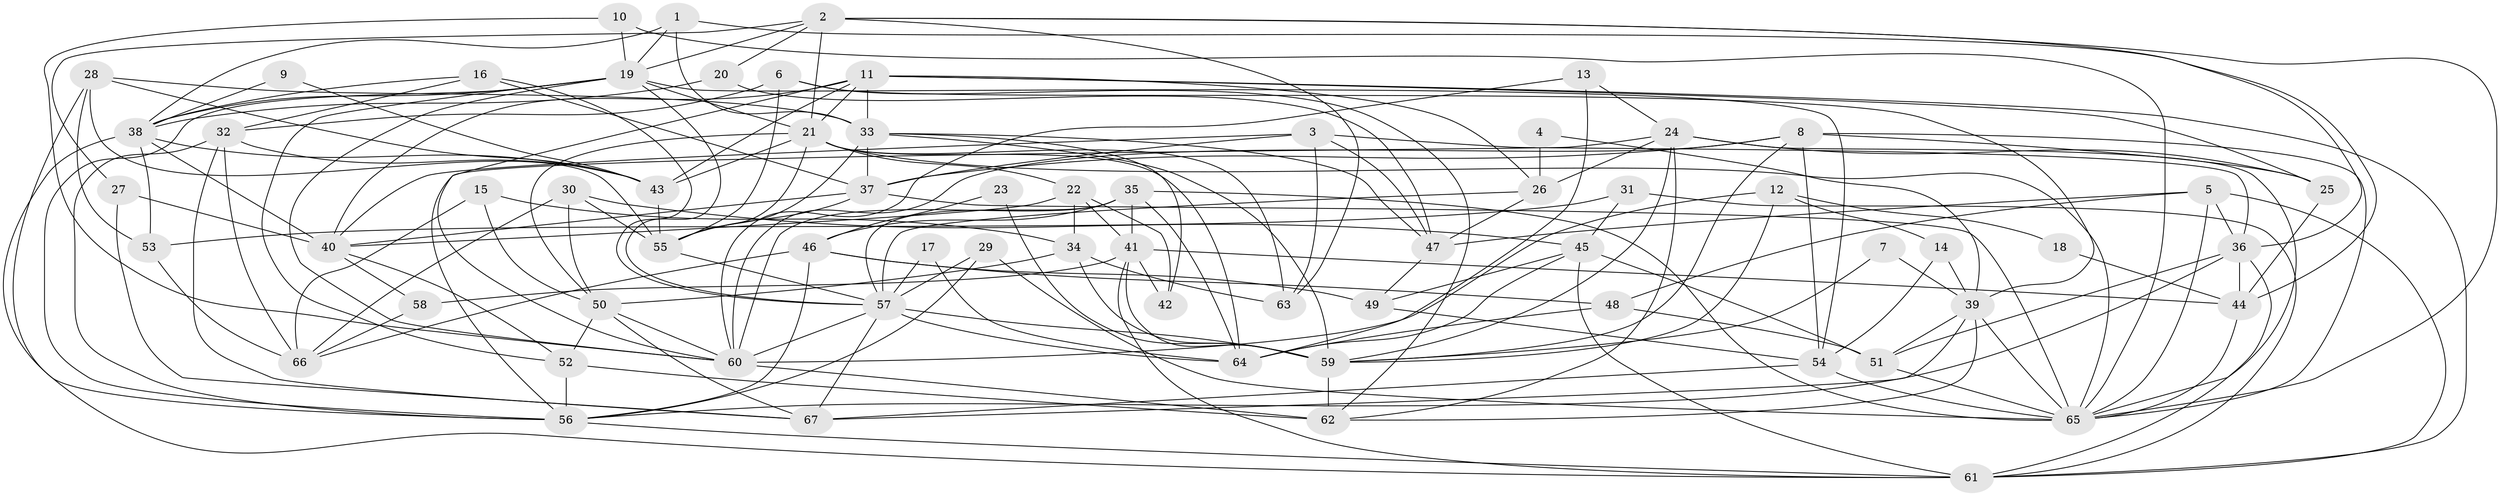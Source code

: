 // original degree distribution, {3: 0.2706766917293233, 6: 0.09774436090225563, 4: 0.21052631578947367, 2: 0.16541353383458646, 5: 0.19548872180451127, 7: 0.03759398496240601, 8: 0.015037593984962405, 9: 0.007518796992481203}
// Generated by graph-tools (version 1.1) at 2025/50/03/09/25 03:50:06]
// undirected, 67 vertices, 187 edges
graph export_dot {
graph [start="1"]
  node [color=gray90,style=filled];
  1;
  2;
  3;
  4;
  5;
  6;
  7;
  8;
  9;
  10;
  11;
  12;
  13;
  14;
  15;
  16;
  17;
  18;
  19;
  20;
  21;
  22;
  23;
  24;
  25;
  26;
  27;
  28;
  29;
  30;
  31;
  32;
  33;
  34;
  35;
  36;
  37;
  38;
  39;
  40;
  41;
  42;
  43;
  44;
  45;
  46;
  47;
  48;
  49;
  50;
  51;
  52;
  53;
  54;
  55;
  56;
  57;
  58;
  59;
  60;
  61;
  62;
  63;
  64;
  65;
  66;
  67;
  1 -- 19 [weight=1.0];
  1 -- 33 [weight=1.0];
  1 -- 38 [weight=1.0];
  1 -- 44 [weight=1.0];
  2 -- 19 [weight=1.0];
  2 -- 20 [weight=1.0];
  2 -- 21 [weight=1.0];
  2 -- 27 [weight=1.0];
  2 -- 36 [weight=1.0];
  2 -- 63 [weight=1.0];
  2 -- 65 [weight=1.0];
  3 -- 36 [weight=1.0];
  3 -- 37 [weight=1.0];
  3 -- 40 [weight=1.0];
  3 -- 47 [weight=1.0];
  3 -- 63 [weight=1.0];
  4 -- 26 [weight=1.0];
  4 -- 39 [weight=1.0];
  5 -- 36 [weight=1.0];
  5 -- 47 [weight=1.0];
  5 -- 48 [weight=1.0];
  5 -- 61 [weight=1.0];
  5 -- 65 [weight=1.0];
  6 -- 32 [weight=1.0];
  6 -- 39 [weight=1.0];
  6 -- 55 [weight=1.0];
  6 -- 62 [weight=1.0];
  7 -- 39 [weight=1.0];
  7 -- 59 [weight=1.0];
  8 -- 25 [weight=1.0];
  8 -- 37 [weight=1.0];
  8 -- 54 [weight=1.0];
  8 -- 59 [weight=1.0];
  8 -- 60 [weight=1.0];
  8 -- 65 [weight=1.0];
  9 -- 38 [weight=1.0];
  9 -- 43 [weight=1.0];
  10 -- 19 [weight=1.0];
  10 -- 60 [weight=1.0];
  10 -- 65 [weight=1.0];
  11 -- 21 [weight=1.0];
  11 -- 25 [weight=1.0];
  11 -- 26 [weight=1.0];
  11 -- 33 [weight=1.0];
  11 -- 40 [weight=1.0];
  11 -- 43 [weight=1.0];
  11 -- 60 [weight=1.0];
  11 -- 61 [weight=1.0];
  12 -- 14 [weight=1.0];
  12 -- 18 [weight=1.0];
  12 -- 59 [weight=1.0];
  12 -- 60 [weight=1.0];
  13 -- 24 [weight=1.0];
  13 -- 60 [weight=1.0];
  13 -- 64 [weight=1.0];
  14 -- 39 [weight=1.0];
  14 -- 54 [weight=1.0];
  15 -- 34 [weight=1.0];
  15 -- 50 [weight=1.0];
  15 -- 66 [weight=1.0];
  16 -- 32 [weight=1.0];
  16 -- 37 [weight=1.0];
  16 -- 38 [weight=1.0];
  16 -- 57 [weight=1.0];
  17 -- 57 [weight=1.0];
  17 -- 64 [weight=1.0];
  18 -- 44 [weight=1.0];
  19 -- 21 [weight=1.0];
  19 -- 38 [weight=1.0];
  19 -- 52 [weight=1.0];
  19 -- 54 [weight=1.0];
  19 -- 56 [weight=1.0];
  19 -- 57 [weight=1.0];
  19 -- 60 [weight=1.0];
  20 -- 38 [weight=1.0];
  20 -- 47 [weight=1.0];
  21 -- 22 [weight=1.0];
  21 -- 43 [weight=1.0];
  21 -- 50 [weight=1.0];
  21 -- 55 [weight=1.0];
  21 -- 63 [weight=1.0];
  21 -- 64 [weight=1.0];
  21 -- 65 [weight=1.0];
  22 -- 34 [weight=1.0];
  22 -- 40 [weight=1.0];
  22 -- 41 [weight=1.0];
  22 -- 42 [weight=1.0];
  23 -- 46 [weight=1.0];
  23 -- 59 [weight=1.0];
  24 -- 25 [weight=1.0];
  24 -- 26 [weight=1.0];
  24 -- 56 [weight=1.0];
  24 -- 59 [weight=1.0];
  24 -- 62 [weight=1.0];
  24 -- 65 [weight=1.0];
  25 -- 44 [weight=1.0];
  26 -- 47 [weight=1.0];
  26 -- 57 [weight=1.0];
  27 -- 40 [weight=1.0];
  27 -- 67 [weight=1.0];
  28 -- 33 [weight=1.0];
  28 -- 43 [weight=1.0];
  28 -- 53 [weight=1.0];
  28 -- 55 [weight=1.0];
  28 -- 56 [weight=1.0];
  29 -- 56 [weight=1.0];
  29 -- 57 [weight=1.0];
  29 -- 65 [weight=1.0];
  30 -- 45 [weight=1.0];
  30 -- 50 [weight=1.0];
  30 -- 55 [weight=1.0];
  30 -- 66 [weight=1.0];
  31 -- 45 [weight=1.0];
  31 -- 53 [weight=1.0];
  31 -- 61 [weight=1.0];
  32 -- 43 [weight=1.0];
  32 -- 56 [weight=1.0];
  32 -- 66 [weight=1.0];
  32 -- 67 [weight=1.0];
  33 -- 37 [weight=1.0];
  33 -- 42 [weight=1.0];
  33 -- 47 [weight=1.0];
  33 -- 55 [weight=2.0];
  33 -- 59 [weight=1.0];
  34 -- 50 [weight=1.0];
  34 -- 59 [weight=1.0];
  34 -- 63 [weight=1.0];
  35 -- 41 [weight=1.0];
  35 -- 46 [weight=1.0];
  35 -- 57 [weight=1.0];
  35 -- 60 [weight=1.0];
  35 -- 64 [weight=1.0];
  35 -- 65 [weight=1.0];
  36 -- 44 [weight=1.0];
  36 -- 51 [weight=1.0];
  36 -- 56 [weight=1.0];
  36 -- 61 [weight=1.0];
  37 -- 40 [weight=1.0];
  37 -- 55 [weight=1.0];
  37 -- 65 [weight=1.0];
  38 -- 40 [weight=1.0];
  38 -- 43 [weight=1.0];
  38 -- 53 [weight=1.0];
  38 -- 61 [weight=1.0];
  39 -- 51 [weight=1.0];
  39 -- 62 [weight=1.0];
  39 -- 65 [weight=1.0];
  39 -- 67 [weight=1.0];
  40 -- 52 [weight=1.0];
  40 -- 58 [weight=1.0];
  41 -- 42 [weight=1.0];
  41 -- 44 [weight=1.0];
  41 -- 58 [weight=1.0];
  41 -- 59 [weight=1.0];
  41 -- 61 [weight=1.0];
  43 -- 55 [weight=2.0];
  44 -- 65 [weight=1.0];
  45 -- 49 [weight=1.0];
  45 -- 51 [weight=1.0];
  45 -- 61 [weight=1.0];
  45 -- 64 [weight=1.0];
  46 -- 48 [weight=1.0];
  46 -- 49 [weight=1.0];
  46 -- 56 [weight=1.0];
  46 -- 66 [weight=1.0];
  47 -- 49 [weight=1.0];
  48 -- 51 [weight=1.0];
  48 -- 64 [weight=1.0];
  49 -- 54 [weight=1.0];
  50 -- 52 [weight=1.0];
  50 -- 60 [weight=1.0];
  50 -- 67 [weight=1.0];
  51 -- 65 [weight=1.0];
  52 -- 56 [weight=2.0];
  52 -- 62 [weight=1.0];
  53 -- 66 [weight=1.0];
  54 -- 65 [weight=1.0];
  54 -- 67 [weight=1.0];
  55 -- 57 [weight=1.0];
  56 -- 61 [weight=1.0];
  57 -- 59 [weight=1.0];
  57 -- 60 [weight=1.0];
  57 -- 64 [weight=1.0];
  57 -- 67 [weight=1.0];
  58 -- 66 [weight=1.0];
  59 -- 62 [weight=1.0];
  60 -- 62 [weight=2.0];
}
